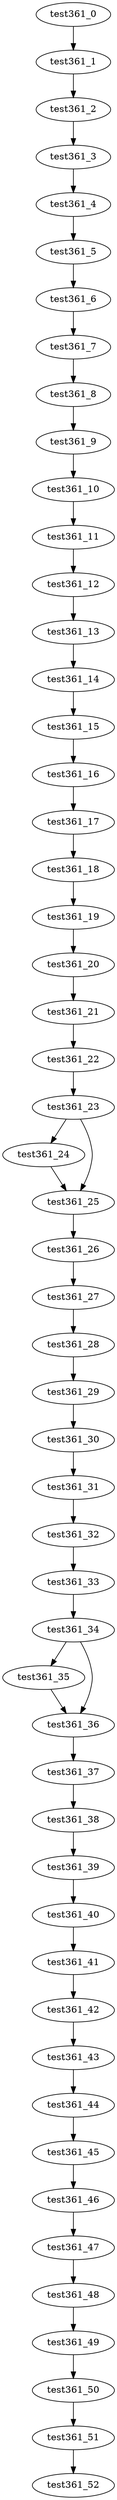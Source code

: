 digraph G {
test361_0->test361_1;
test361_1->test361_2;
test361_2->test361_3;
test361_3->test361_4;
test361_4->test361_5;
test361_5->test361_6;
test361_6->test361_7;
test361_7->test361_8;
test361_8->test361_9;
test361_9->test361_10;
test361_10->test361_11;
test361_11->test361_12;
test361_12->test361_13;
test361_13->test361_14;
test361_14->test361_15;
test361_15->test361_16;
test361_16->test361_17;
test361_17->test361_18;
test361_18->test361_19;
test361_19->test361_20;
test361_20->test361_21;
test361_21->test361_22;
test361_22->test361_23;
test361_23->test361_24;
test361_23->test361_25;
test361_24->test361_25;
test361_25->test361_26;
test361_26->test361_27;
test361_27->test361_28;
test361_28->test361_29;
test361_29->test361_30;
test361_30->test361_31;
test361_31->test361_32;
test361_32->test361_33;
test361_33->test361_34;
test361_34->test361_35;
test361_34->test361_36;
test361_35->test361_36;
test361_36->test361_37;
test361_37->test361_38;
test361_38->test361_39;
test361_39->test361_40;
test361_40->test361_41;
test361_41->test361_42;
test361_42->test361_43;
test361_43->test361_44;
test361_44->test361_45;
test361_45->test361_46;
test361_46->test361_47;
test361_47->test361_48;
test361_48->test361_49;
test361_49->test361_50;
test361_50->test361_51;
test361_51->test361_52;

}
